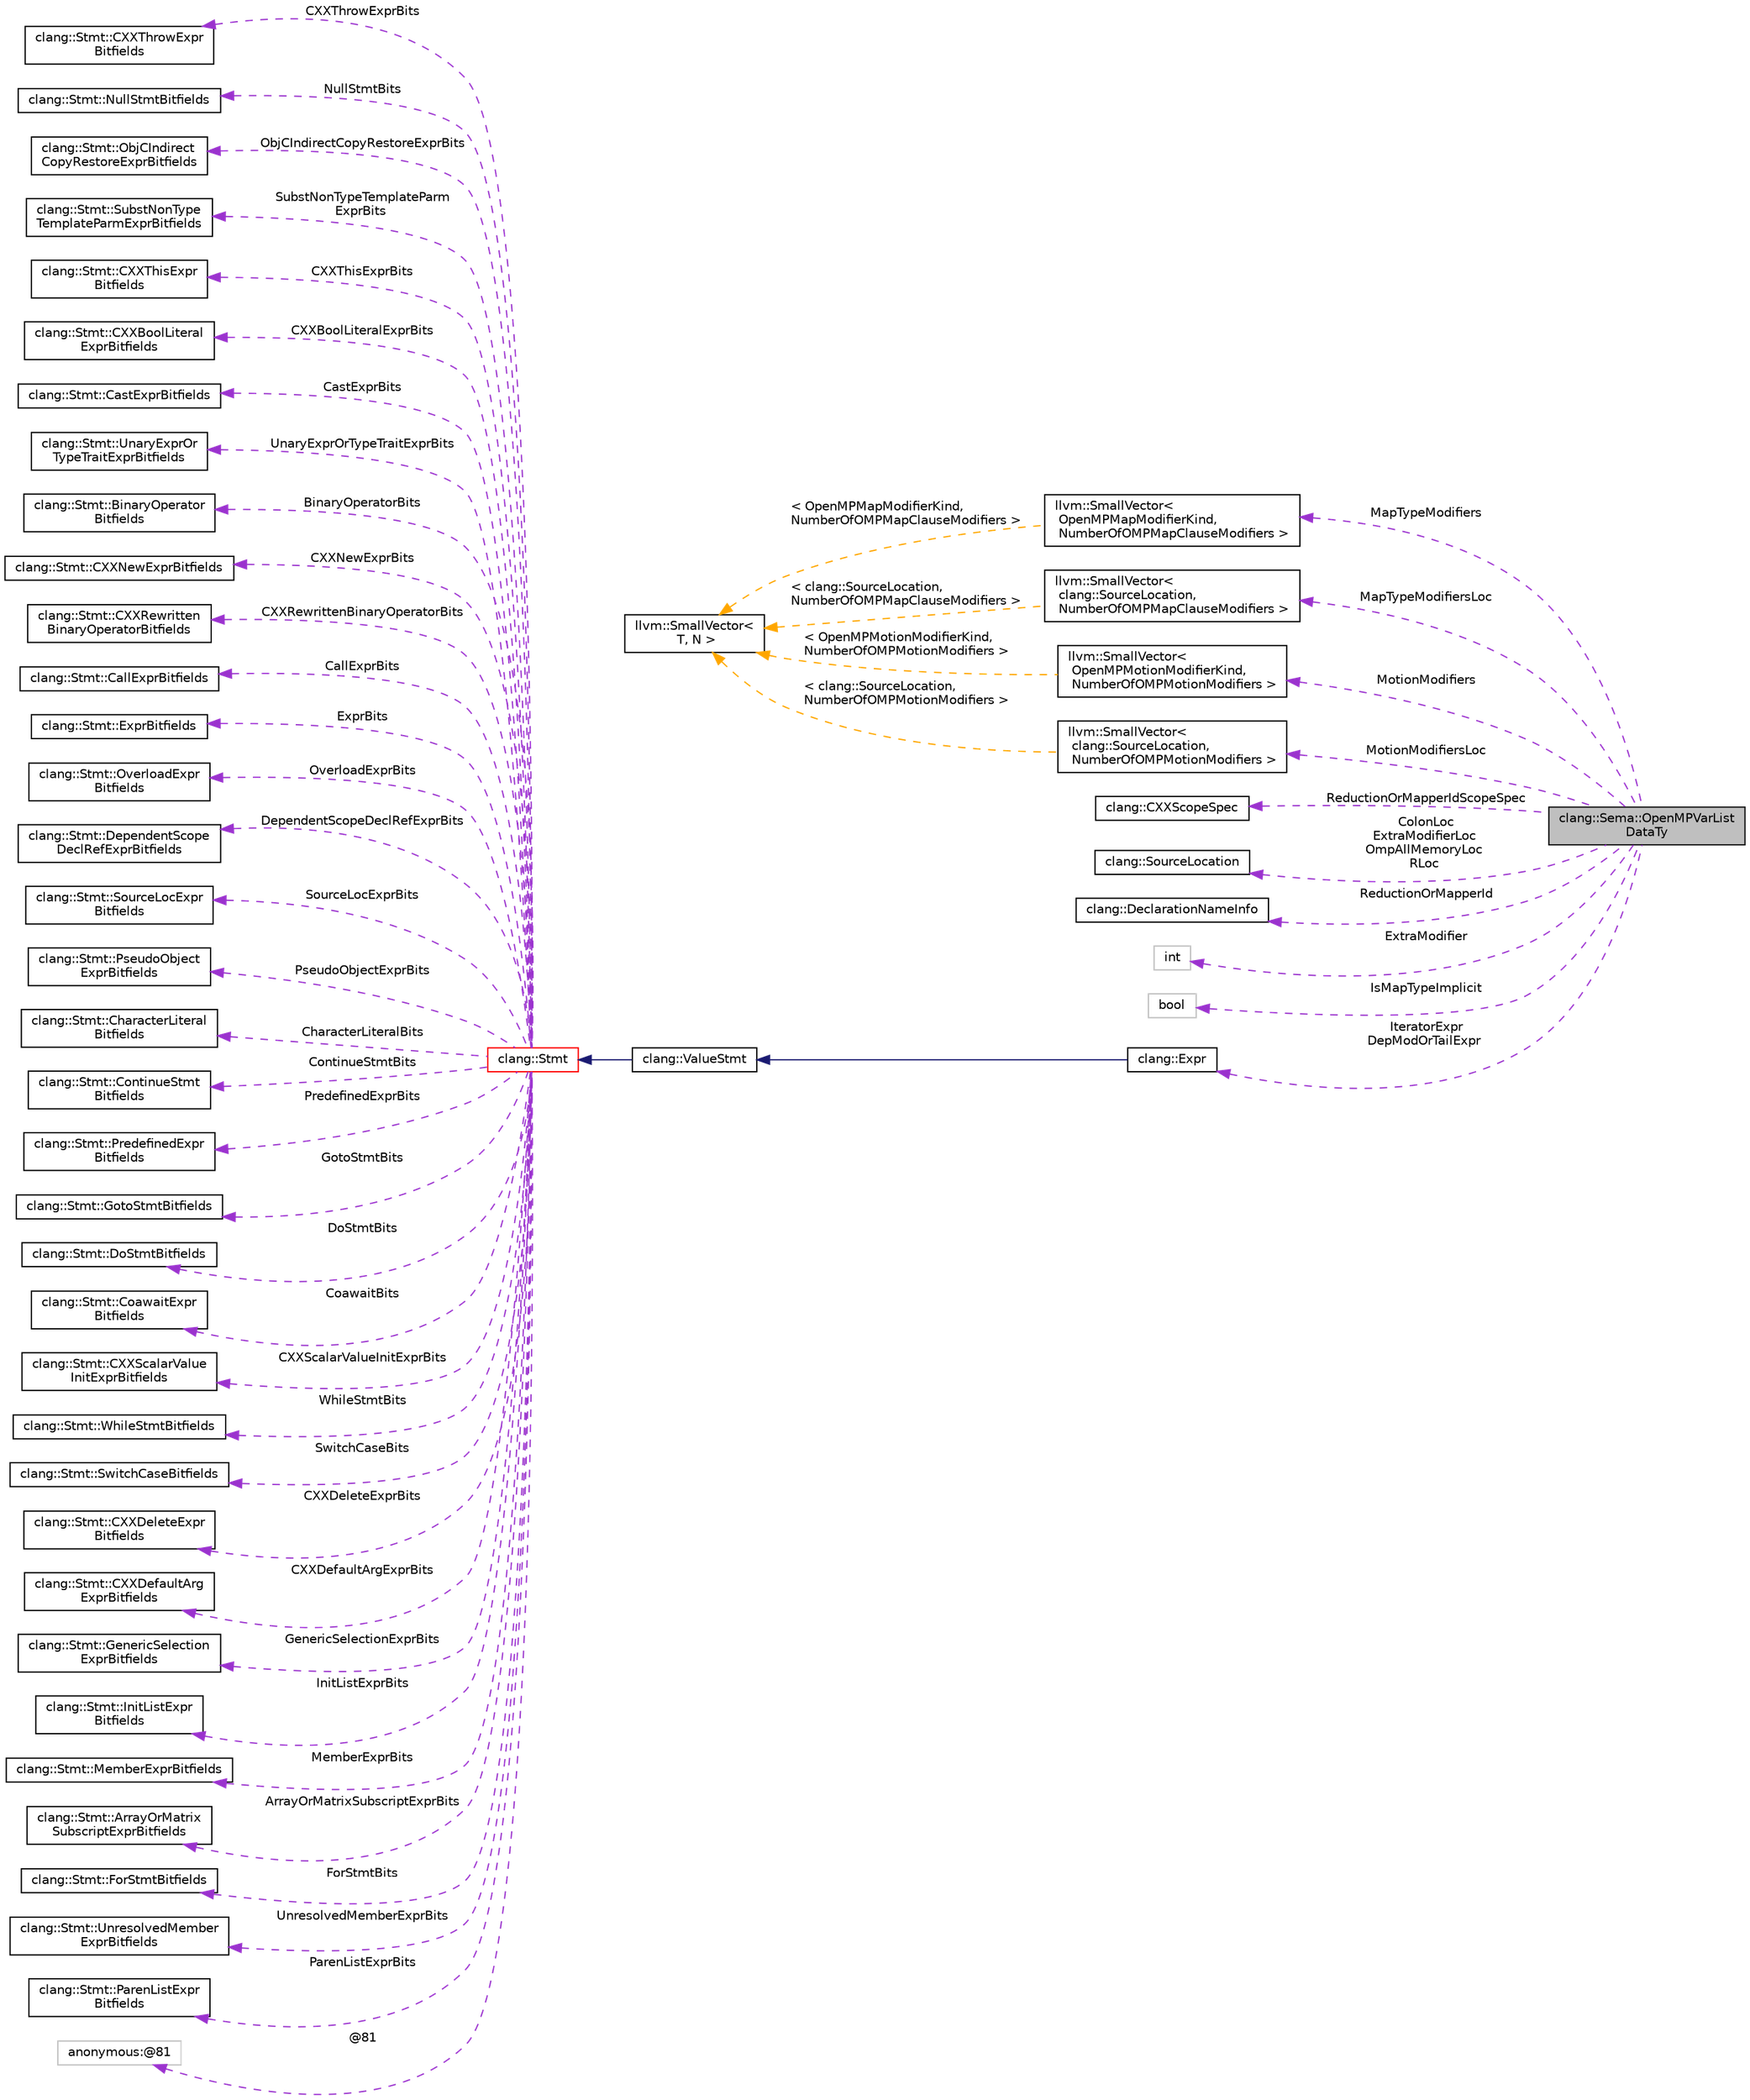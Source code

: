 digraph "clang::Sema::OpenMPVarListDataTy"
{
 // LATEX_PDF_SIZE
  bgcolor="transparent";
  edge [fontname="Helvetica",fontsize="10",labelfontname="Helvetica",labelfontsize="10"];
  node [fontname="Helvetica",fontsize="10",shape=record];
  rankdir="LR";
  Node1 [label="clang::Sema::OpenMPVarList\lDataTy",height=0.2,width=0.4,color="black", fillcolor="grey75", style="filled", fontcolor="black",tooltip="Data used for processing a list of variables in OpenMP clauses."];
  Node2 -> Node1 [dir="back",color="darkorchid3",fontsize="10",style="dashed",label=" MapTypeModifiers" ,fontname="Helvetica"];
  Node2 [label="llvm::SmallVector\<\l OpenMPMapModifierKind,\l NumberOfOMPMapClauseModifiers \>",height=0.2,width=0.4,color="black",URL="$classllvm_1_1SmallVector.html",tooltip=" "];
  Node3 -> Node2 [dir="back",color="orange",fontsize="10",style="dashed",label=" \< OpenMPMapModifierKind,\l NumberOfOMPMapClauseModifiers \>" ,fontname="Helvetica"];
  Node3 [label="llvm::SmallVector\<\l T, N \>",height=0.2,width=0.4,color="black",URL="$classllvm_1_1SmallVector.html",tooltip=" "];
  Node4 -> Node1 [dir="back",color="darkorchid3",fontsize="10",style="dashed",label=" ReductionOrMapperIdScopeSpec" ,fontname="Helvetica"];
  Node4 [label="clang::CXXScopeSpec",height=0.2,width=0.4,color="black",URL="$classclang_1_1CXXScopeSpec.html",tooltip="Represents a C++ nested-name-specifier or a global scope specifier."];
  Node5 -> Node1 [dir="back",color="darkorchid3",fontsize="10",style="dashed",label=" ColonLoc\nExtraModifierLoc\nOmpAllMemoryLoc\nRLoc" ,fontname="Helvetica"];
  Node5 [label="clang::SourceLocation",height=0.2,width=0.4,color="black",URL="$classclang_1_1SourceLocation.html",tooltip="Encodes a location in the source."];
  Node6 -> Node1 [dir="back",color="darkorchid3",fontsize="10",style="dashed",label=" MapTypeModifiersLoc" ,fontname="Helvetica"];
  Node6 [label="llvm::SmallVector\<\l clang::SourceLocation,\l NumberOfOMPMapClauseModifiers \>",height=0.2,width=0.4,color="black",URL="$classllvm_1_1SmallVector.html",tooltip=" "];
  Node3 -> Node6 [dir="back",color="orange",fontsize="10",style="dashed",label=" \< clang::SourceLocation,\l NumberOfOMPMapClauseModifiers \>" ,fontname="Helvetica"];
  Node7 -> Node1 [dir="back",color="darkorchid3",fontsize="10",style="dashed",label=" MotionModifiers" ,fontname="Helvetica"];
  Node7 [label="llvm::SmallVector\<\l OpenMPMotionModifierKind,\l NumberOfOMPMotionModifiers \>",height=0.2,width=0.4,color="black",URL="$classllvm_1_1SmallVector.html",tooltip=" "];
  Node3 -> Node7 [dir="back",color="orange",fontsize="10",style="dashed",label=" \< OpenMPMotionModifierKind,\l NumberOfOMPMotionModifiers \>" ,fontname="Helvetica"];
  Node8 -> Node1 [dir="back",color="darkorchid3",fontsize="10",style="dashed",label=" ReductionOrMapperId" ,fontname="Helvetica"];
  Node8 [label="clang::DeclarationNameInfo",height=0.2,width=0.4,color="black",URL="$structclang_1_1DeclarationNameInfo.html",tooltip="DeclarationNameInfo - A collector data type for bundling together a DeclarationName and the correspnd..."];
  Node9 -> Node1 [dir="back",color="darkorchid3",fontsize="10",style="dashed",label=" ExtraModifier" ,fontname="Helvetica"];
  Node9 [label="int",height=0.2,width=0.4,color="grey75",tooltip=" "];
  Node10 -> Node1 [dir="back",color="darkorchid3",fontsize="10",style="dashed",label=" IsMapTypeImplicit" ,fontname="Helvetica"];
  Node10 [label="bool",height=0.2,width=0.4,color="grey75",tooltip=" "];
  Node11 -> Node1 [dir="back",color="darkorchid3",fontsize="10",style="dashed",label=" IteratorExpr\nDepModOrTailExpr" ,fontname="Helvetica"];
  Node11 [label="clang::Expr",height=0.2,width=0.4,color="black",URL="$classclang_1_1Expr.html",tooltip="This represents one expression."];
  Node12 -> Node11 [dir="back",color="midnightblue",fontsize="10",style="solid",fontname="Helvetica"];
  Node12 [label="clang::ValueStmt",height=0.2,width=0.4,color="black",URL="$classclang_1_1ValueStmt.html",tooltip="Represents a statement that could possibly have a value and type."];
  Node13 -> Node12 [dir="back",color="midnightblue",fontsize="10",style="solid",fontname="Helvetica"];
  Node13 [label="clang::Stmt",height=0.2,width=0.4,color="red",URL="$classclang_1_1Stmt.html",tooltip="Stmt - This represents one statement."];
  Node14 -> Node13 [dir="back",color="darkorchid3",fontsize="10",style="dashed",label=" CXXThrowExprBits" ,fontname="Helvetica"];
  Node14 [label="clang::Stmt::CXXThrowExpr\lBitfields",height=0.2,width=0.4,color="black",URL="$classclang_1_1Stmt_1_1CXXThrowExprBitfields.html",tooltip=" "];
  Node15 -> Node13 [dir="back",color="darkorchid3",fontsize="10",style="dashed",label=" NullStmtBits" ,fontname="Helvetica"];
  Node15 [label="clang::Stmt::NullStmtBitfields",height=0.2,width=0.4,color="black",URL="$classclang_1_1Stmt_1_1NullStmtBitfields.html",tooltip=" "];
  Node16 -> Node13 [dir="back",color="darkorchid3",fontsize="10",style="dashed",label=" ObjCIndirectCopyRestoreExprBits" ,fontname="Helvetica"];
  Node16 [label="clang::Stmt::ObjCIndirect\lCopyRestoreExprBitfields",height=0.2,width=0.4,color="black",URL="$classclang_1_1Stmt_1_1ObjCIndirectCopyRestoreExprBitfields.html",tooltip=" "];
  Node17 -> Node13 [dir="back",color="darkorchid3",fontsize="10",style="dashed",label=" SubstNonTypeTemplateParm\lExprBits" ,fontname="Helvetica"];
  Node17 [label="clang::Stmt::SubstNonType\lTemplateParmExprBitfields",height=0.2,width=0.4,color="black",URL="$classclang_1_1Stmt_1_1SubstNonTypeTemplateParmExprBitfields.html",tooltip=" "];
  Node18 -> Node13 [dir="back",color="darkorchid3",fontsize="10",style="dashed",label=" CXXThisExprBits" ,fontname="Helvetica"];
  Node18 [label="clang::Stmt::CXXThisExpr\lBitfields",height=0.2,width=0.4,color="black",URL="$classclang_1_1Stmt_1_1CXXThisExprBitfields.html",tooltip=" "];
  Node19 -> Node13 [dir="back",color="darkorchid3",fontsize="10",style="dashed",label=" CXXBoolLiteralExprBits" ,fontname="Helvetica"];
  Node19 [label="clang::Stmt::CXXBoolLiteral\lExprBitfields",height=0.2,width=0.4,color="black",URL="$classclang_1_1Stmt_1_1CXXBoolLiteralExprBitfields.html",tooltip=" "];
  Node20 -> Node13 [dir="back",color="darkorchid3",fontsize="10",style="dashed",label=" CastExprBits" ,fontname="Helvetica"];
  Node20 [label="clang::Stmt::CastExprBitfields",height=0.2,width=0.4,color="black",URL="$classclang_1_1Stmt_1_1CastExprBitfields.html",tooltip=" "];
  Node21 -> Node13 [dir="back",color="darkorchid3",fontsize="10",style="dashed",label=" UnaryExprOrTypeTraitExprBits" ,fontname="Helvetica"];
  Node21 [label="clang::Stmt::UnaryExprOr\lTypeTraitExprBitfields",height=0.2,width=0.4,color="black",URL="$classclang_1_1Stmt_1_1UnaryExprOrTypeTraitExprBitfields.html",tooltip=" "];
  Node22 -> Node13 [dir="back",color="darkorchid3",fontsize="10",style="dashed",label=" BinaryOperatorBits" ,fontname="Helvetica"];
  Node22 [label="clang::Stmt::BinaryOperator\lBitfields",height=0.2,width=0.4,color="black",URL="$classclang_1_1Stmt_1_1BinaryOperatorBitfields.html",tooltip=" "];
  Node23 -> Node13 [dir="back",color="darkorchid3",fontsize="10",style="dashed",label=" CXXNewExprBits" ,fontname="Helvetica"];
  Node23 [label="clang::Stmt::CXXNewExprBitfields",height=0.2,width=0.4,color="black",URL="$classclang_1_1Stmt_1_1CXXNewExprBitfields.html",tooltip=" "];
  Node24 -> Node13 [dir="back",color="darkorchid3",fontsize="10",style="dashed",label=" CXXRewrittenBinaryOperatorBits" ,fontname="Helvetica"];
  Node24 [label="clang::Stmt::CXXRewritten\lBinaryOperatorBitfields",height=0.2,width=0.4,color="black",URL="$classclang_1_1Stmt_1_1CXXRewrittenBinaryOperatorBitfields.html",tooltip=" "];
  Node25 -> Node13 [dir="back",color="darkorchid3",fontsize="10",style="dashed",label=" CallExprBits" ,fontname="Helvetica"];
  Node25 [label="clang::Stmt::CallExprBitfields",height=0.2,width=0.4,color="black",URL="$classclang_1_1Stmt_1_1CallExprBitfields.html",tooltip=" "];
  Node26 -> Node13 [dir="back",color="darkorchid3",fontsize="10",style="dashed",label=" ExprBits" ,fontname="Helvetica"];
  Node26 [label="clang::Stmt::ExprBitfields",height=0.2,width=0.4,color="black",URL="$classclang_1_1Stmt_1_1ExprBitfields.html",tooltip=" "];
  Node27 -> Node13 [dir="back",color="darkorchid3",fontsize="10",style="dashed",label=" OverloadExprBits" ,fontname="Helvetica"];
  Node27 [label="clang::Stmt::OverloadExpr\lBitfields",height=0.2,width=0.4,color="black",URL="$classclang_1_1Stmt_1_1OverloadExprBitfields.html",tooltip=" "];
  Node28 -> Node13 [dir="back",color="darkorchid3",fontsize="10",style="dashed",label=" DependentScopeDeclRefExprBits" ,fontname="Helvetica"];
  Node28 [label="clang::Stmt::DependentScope\lDeclRefExprBitfields",height=0.2,width=0.4,color="black",URL="$classclang_1_1Stmt_1_1DependentScopeDeclRefExprBitfields.html",tooltip=" "];
  Node29 -> Node13 [dir="back",color="darkorchid3",fontsize="10",style="dashed",label=" SourceLocExprBits" ,fontname="Helvetica"];
  Node29 [label="clang::Stmt::SourceLocExpr\lBitfields",height=0.2,width=0.4,color="black",URL="$classclang_1_1Stmt_1_1SourceLocExprBitfields.html",tooltip=" "];
  Node30 -> Node13 [dir="back",color="darkorchid3",fontsize="10",style="dashed",label=" PseudoObjectExprBits" ,fontname="Helvetica"];
  Node30 [label="clang::Stmt::PseudoObject\lExprBitfields",height=0.2,width=0.4,color="black",URL="$classclang_1_1Stmt_1_1PseudoObjectExprBitfields.html",tooltip=" "];
  Node31 -> Node13 [dir="back",color="darkorchid3",fontsize="10",style="dashed",label=" CharacterLiteralBits" ,fontname="Helvetica"];
  Node31 [label="clang::Stmt::CharacterLiteral\lBitfields",height=0.2,width=0.4,color="black",URL="$classclang_1_1Stmt_1_1CharacterLiteralBitfields.html",tooltip=" "];
  Node32 -> Node13 [dir="back",color="darkorchid3",fontsize="10",style="dashed",label=" ContinueStmtBits" ,fontname="Helvetica"];
  Node32 [label="clang::Stmt::ContinueStmt\lBitfields",height=0.2,width=0.4,color="black",URL="$classclang_1_1Stmt_1_1ContinueStmtBitfields.html",tooltip=" "];
  Node33 -> Node13 [dir="back",color="darkorchid3",fontsize="10",style="dashed",label=" PredefinedExprBits" ,fontname="Helvetica"];
  Node33 [label="clang::Stmt::PredefinedExpr\lBitfields",height=0.2,width=0.4,color="black",URL="$classclang_1_1Stmt_1_1PredefinedExprBitfields.html",tooltip=" "];
  Node34 -> Node13 [dir="back",color="darkorchid3",fontsize="10",style="dashed",label=" GotoStmtBits" ,fontname="Helvetica"];
  Node34 [label="clang::Stmt::GotoStmtBitfields",height=0.2,width=0.4,color="black",URL="$classclang_1_1Stmt_1_1GotoStmtBitfields.html",tooltip=" "];
  Node35 -> Node13 [dir="back",color="darkorchid3",fontsize="10",style="dashed",label=" DoStmtBits" ,fontname="Helvetica"];
  Node35 [label="clang::Stmt::DoStmtBitfields",height=0.2,width=0.4,color="black",URL="$classclang_1_1Stmt_1_1DoStmtBitfields.html",tooltip=" "];
  Node36 -> Node13 [dir="back",color="darkorchid3",fontsize="10",style="dashed",label=" CoawaitBits" ,fontname="Helvetica"];
  Node36 [label="clang::Stmt::CoawaitExpr\lBitfields",height=0.2,width=0.4,color="black",URL="$classclang_1_1Stmt_1_1CoawaitExprBitfields.html",tooltip=" "];
  Node37 -> Node13 [dir="back",color="darkorchid3",fontsize="10",style="dashed",label=" CXXScalarValueInitExprBits" ,fontname="Helvetica"];
  Node37 [label="clang::Stmt::CXXScalarValue\lInitExprBitfields",height=0.2,width=0.4,color="black",URL="$classclang_1_1Stmt_1_1CXXScalarValueInitExprBitfields.html",tooltip=" "];
  Node38 -> Node13 [dir="back",color="darkorchid3",fontsize="10",style="dashed",label=" WhileStmtBits" ,fontname="Helvetica"];
  Node38 [label="clang::Stmt::WhileStmtBitfields",height=0.2,width=0.4,color="black",URL="$classclang_1_1Stmt_1_1WhileStmtBitfields.html",tooltip=" "];
  Node39 -> Node13 [dir="back",color="darkorchid3",fontsize="10",style="dashed",label=" SwitchCaseBits" ,fontname="Helvetica"];
  Node39 [label="clang::Stmt::SwitchCaseBitfields",height=0.2,width=0.4,color="black",URL="$classclang_1_1Stmt_1_1SwitchCaseBitfields.html",tooltip=" "];
  Node40 -> Node13 [dir="back",color="darkorchid3",fontsize="10",style="dashed",label=" CXXDeleteExprBits" ,fontname="Helvetica"];
  Node40 [label="clang::Stmt::CXXDeleteExpr\lBitfields",height=0.2,width=0.4,color="black",URL="$classclang_1_1Stmt_1_1CXXDeleteExprBitfields.html",tooltip=" "];
  Node41 -> Node13 [dir="back",color="darkorchid3",fontsize="10",style="dashed",label=" CXXDefaultArgExprBits" ,fontname="Helvetica"];
  Node41 [label="clang::Stmt::CXXDefaultArg\lExprBitfields",height=0.2,width=0.4,color="black",URL="$classclang_1_1Stmt_1_1CXXDefaultArgExprBitfields.html",tooltip=" "];
  Node42 -> Node13 [dir="back",color="darkorchid3",fontsize="10",style="dashed",label=" GenericSelectionExprBits" ,fontname="Helvetica"];
  Node42 [label="clang::Stmt::GenericSelection\lExprBitfields",height=0.2,width=0.4,color="black",URL="$classclang_1_1Stmt_1_1GenericSelectionExprBitfields.html",tooltip=" "];
  Node43 -> Node13 [dir="back",color="darkorchid3",fontsize="10",style="dashed",label=" InitListExprBits" ,fontname="Helvetica"];
  Node43 [label="clang::Stmt::InitListExpr\lBitfields",height=0.2,width=0.4,color="black",URL="$classclang_1_1Stmt_1_1InitListExprBitfields.html",tooltip=" "];
  Node44 -> Node13 [dir="back",color="darkorchid3",fontsize="10",style="dashed",label=" MemberExprBits" ,fontname="Helvetica"];
  Node44 [label="clang::Stmt::MemberExprBitfields",height=0.2,width=0.4,color="black",URL="$classclang_1_1Stmt_1_1MemberExprBitfields.html",tooltip=" "];
  Node45 -> Node13 [dir="back",color="darkorchid3",fontsize="10",style="dashed",label=" ArrayOrMatrixSubscriptExprBits" ,fontname="Helvetica"];
  Node45 [label="clang::Stmt::ArrayOrMatrix\lSubscriptExprBitfields",height=0.2,width=0.4,color="black",URL="$classclang_1_1Stmt_1_1ArrayOrMatrixSubscriptExprBitfields.html",tooltip=" "];
  Node46 -> Node13 [dir="back",color="darkorchid3",fontsize="10",style="dashed",label=" ForStmtBits" ,fontname="Helvetica"];
  Node46 [label="clang::Stmt::ForStmtBitfields",height=0.2,width=0.4,color="black",URL="$classclang_1_1Stmt_1_1ForStmtBitfields.html",tooltip=" "];
  Node47 -> Node13 [dir="back",color="darkorchid3",fontsize="10",style="dashed",label=" UnresolvedMemberExprBits" ,fontname="Helvetica"];
  Node47 [label="clang::Stmt::UnresolvedMember\lExprBitfields",height=0.2,width=0.4,color="black",URL="$classclang_1_1Stmt_1_1UnresolvedMemberExprBitfields.html",tooltip=" "];
  Node48 -> Node13 [dir="back",color="darkorchid3",fontsize="10",style="dashed",label=" ParenListExprBits" ,fontname="Helvetica"];
  Node48 [label="clang::Stmt::ParenListExpr\lBitfields",height=0.2,width=0.4,color="black",URL="$classclang_1_1Stmt_1_1ParenListExprBitfields.html",tooltip=" "];
  Node49 -> Node13 [dir="back",color="darkorchid3",fontsize="10",style="dashed",label=" @81" ,fontname="Helvetica"];
  Node49 [label="anonymous:@81",height=0.2,width=0.4,color="grey75",tooltip=" "];
  Node77 -> Node1 [dir="back",color="darkorchid3",fontsize="10",style="dashed",label=" MotionModifiersLoc" ,fontname="Helvetica"];
  Node77 [label="llvm::SmallVector\<\l clang::SourceLocation,\l NumberOfOMPMotionModifiers \>",height=0.2,width=0.4,color="black",URL="$classllvm_1_1SmallVector.html",tooltip=" "];
  Node3 -> Node77 [dir="back",color="orange",fontsize="10",style="dashed",label=" \< clang::SourceLocation,\l NumberOfOMPMotionModifiers \>" ,fontname="Helvetica"];
}
